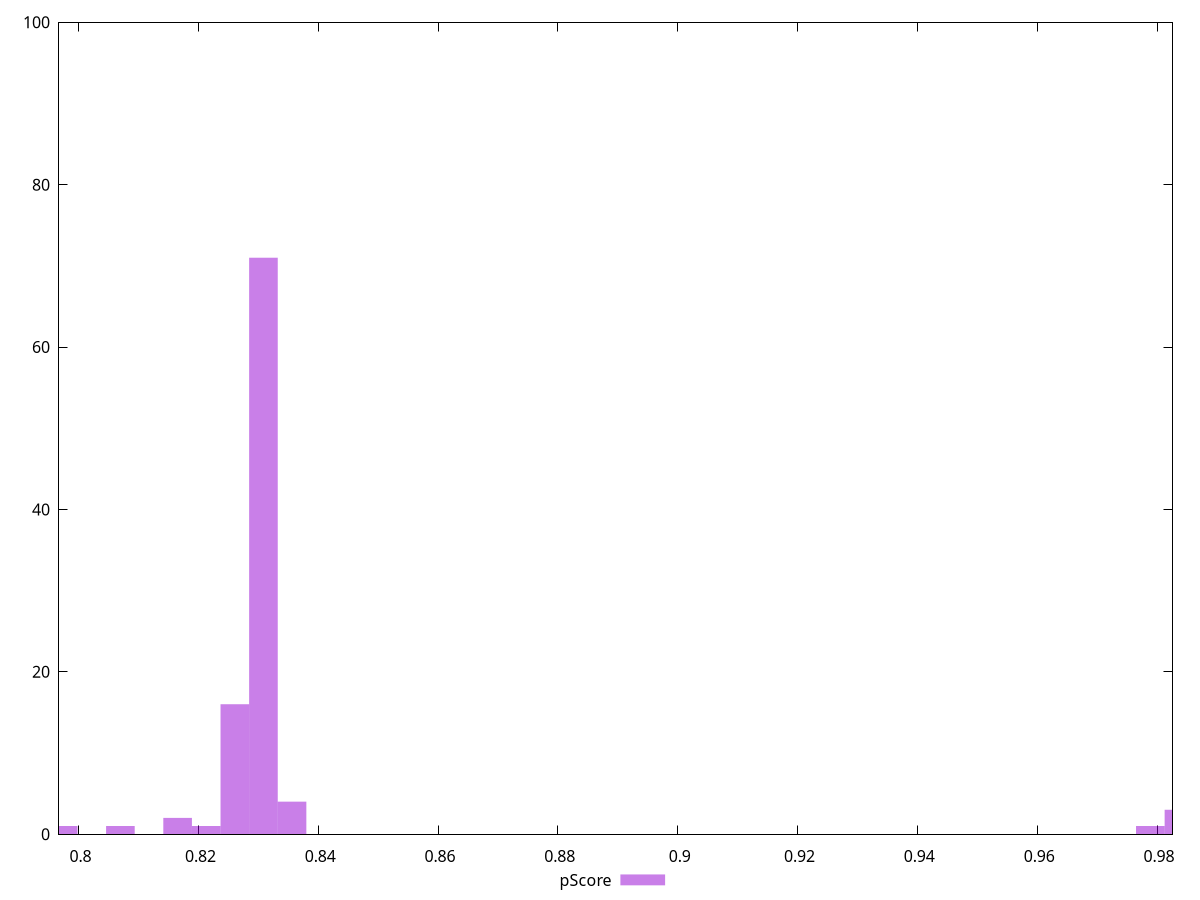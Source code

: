 reset

$pScore <<EOF
0.8308577179897291 71
0.8356327623459919 4
0.8260826736334663 16
0.983659137390139 3
0.806982496208415 1
0.8165325849209407 2
0.8213076292772035 1
0.7974324074958894 1
0.9788840930338762 1
EOF

set key outside below
set boxwidth 0.004775044356262811
set xrange [0.7967361503083353:0.9825837972687828]
set yrange [0:100]
set trange [0:100]
set style fill transparent solid 0.5 noborder
set terminal svg size 640, 490 enhanced background rgb 'white'
set output "report_00009_2021-02-08T22-37-41.559Z/first-cpu-idle/samples/pages+cached+noadtech+nomedia/pScore/histogram.svg"

plot $pScore title "pScore" with boxes

reset
